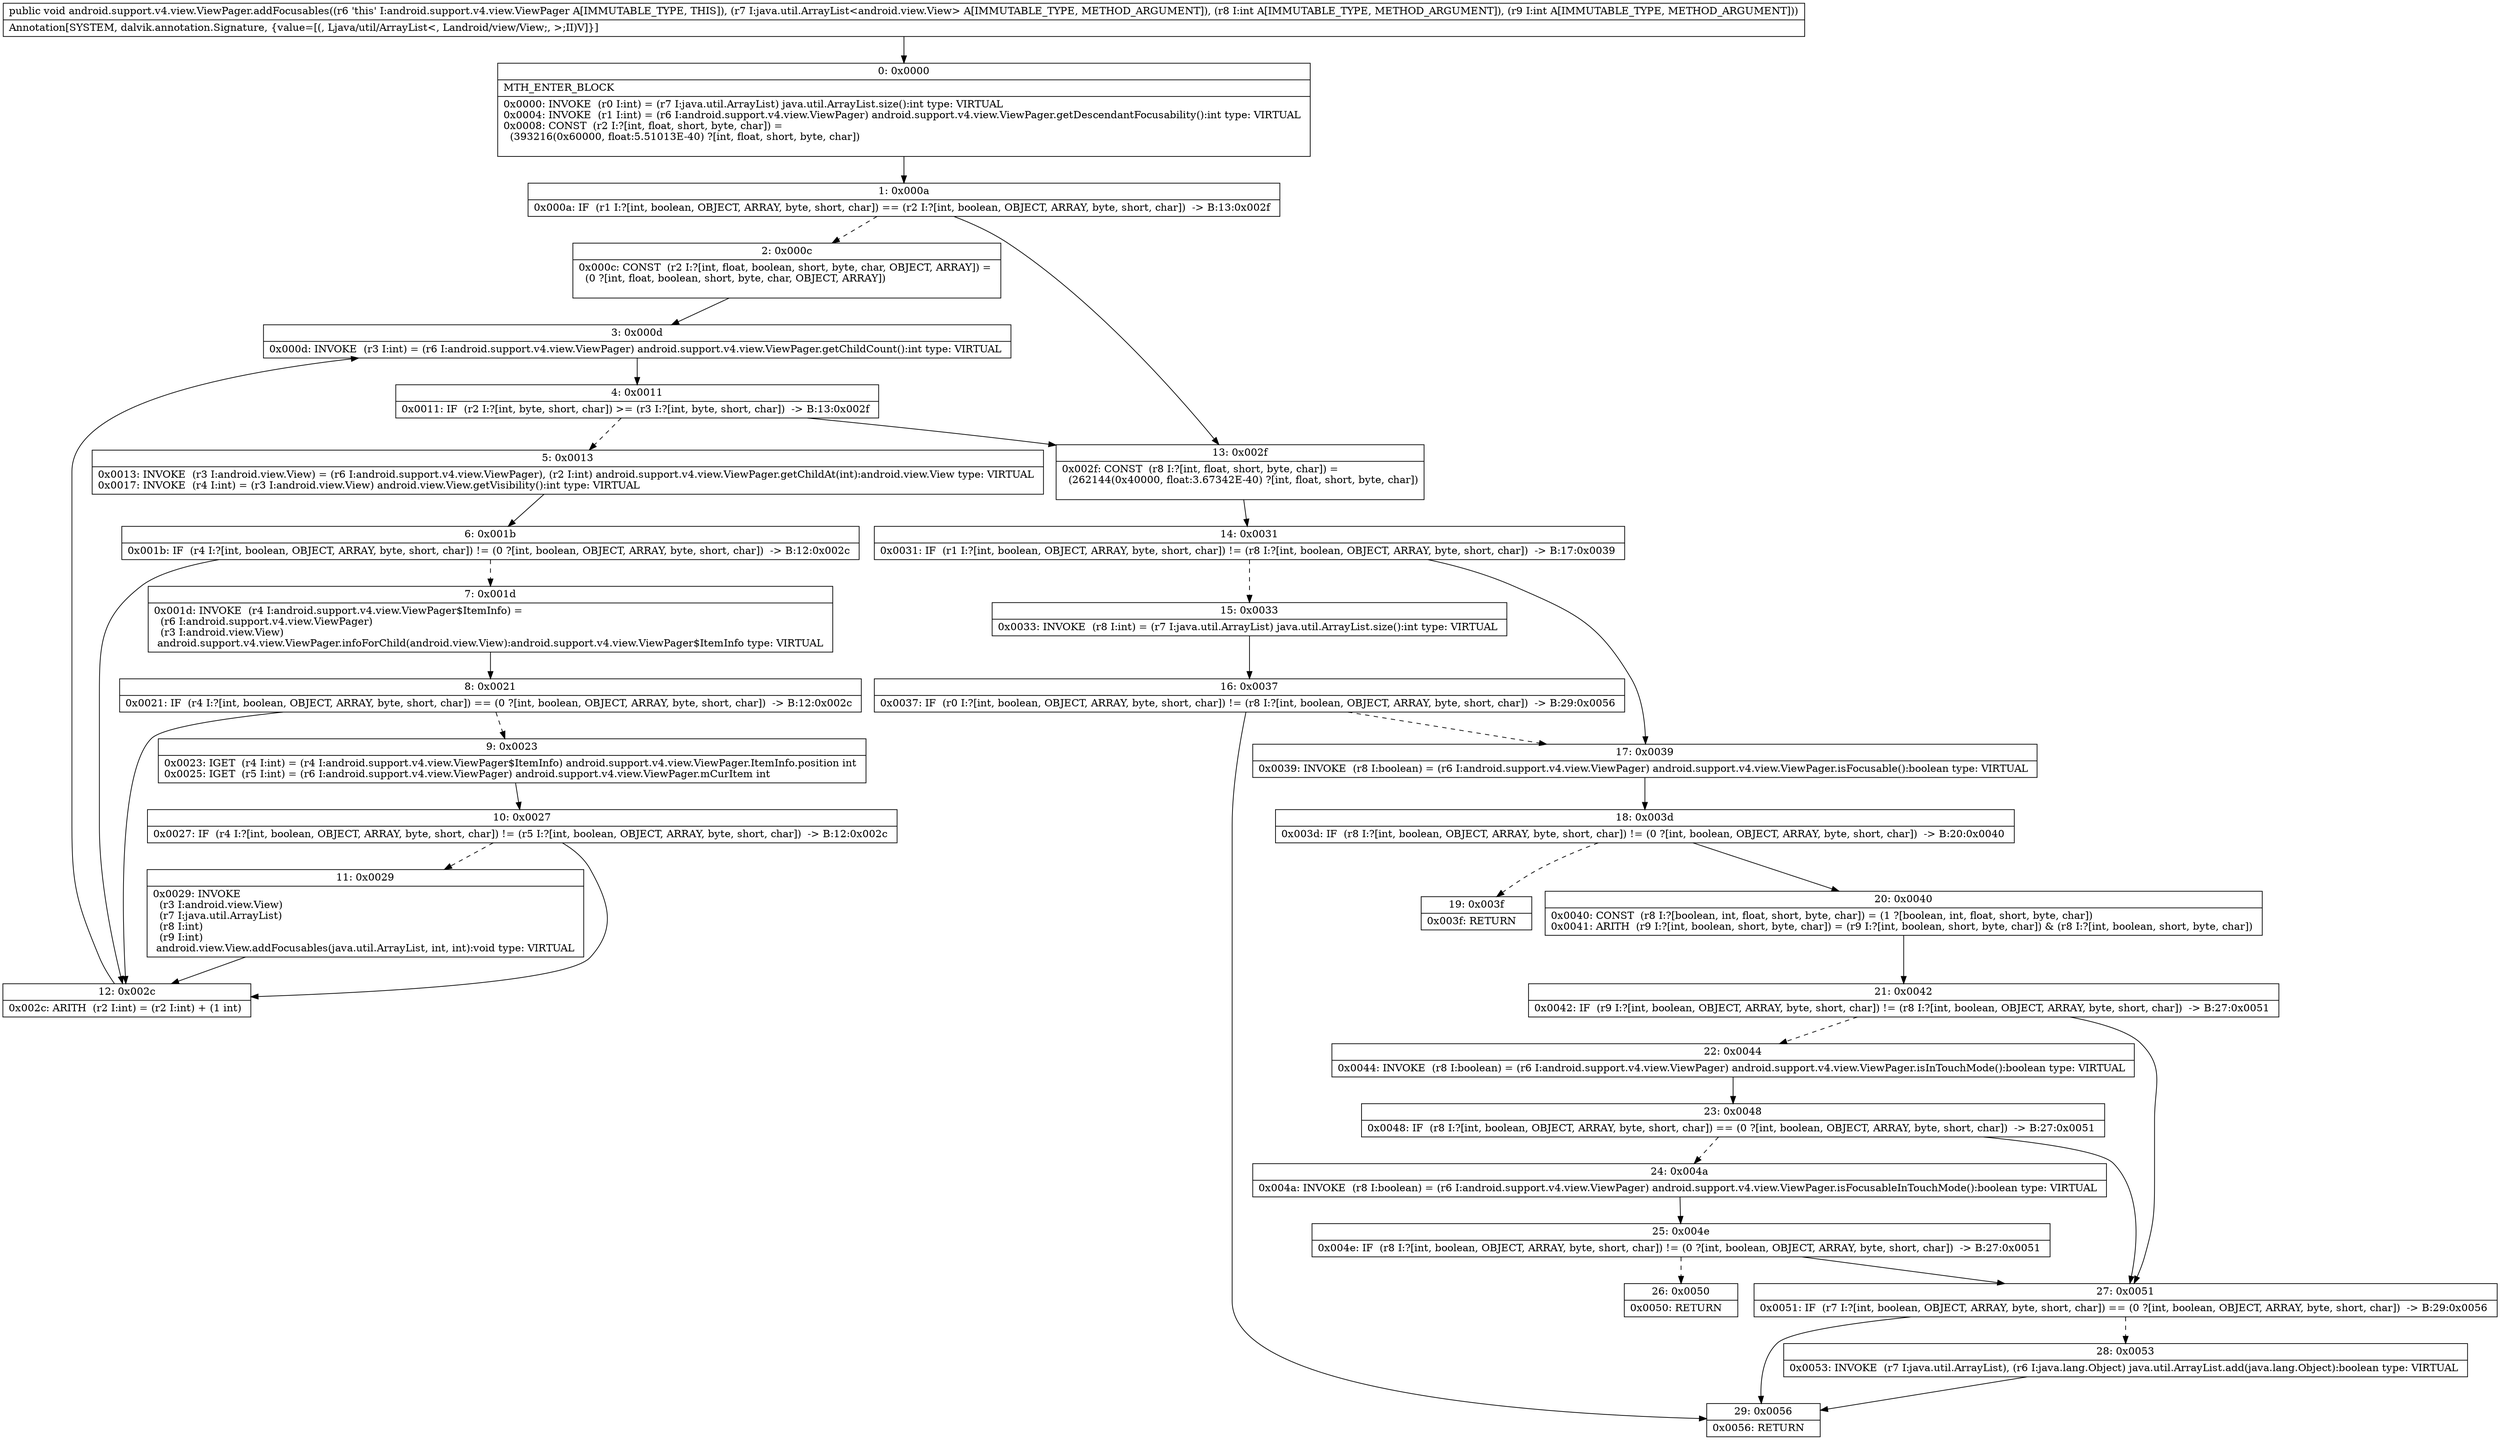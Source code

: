 digraph "CFG forandroid.support.v4.view.ViewPager.addFocusables(Ljava\/util\/ArrayList;II)V" {
Node_0 [shape=record,label="{0\:\ 0x0000|MTH_ENTER_BLOCK\l|0x0000: INVOKE  (r0 I:int) = (r7 I:java.util.ArrayList) java.util.ArrayList.size():int type: VIRTUAL \l0x0004: INVOKE  (r1 I:int) = (r6 I:android.support.v4.view.ViewPager) android.support.v4.view.ViewPager.getDescendantFocusability():int type: VIRTUAL \l0x0008: CONST  (r2 I:?[int, float, short, byte, char]) = \l  (393216(0x60000, float:5.51013E\-40) ?[int, float, short, byte, char])\l \l}"];
Node_1 [shape=record,label="{1\:\ 0x000a|0x000a: IF  (r1 I:?[int, boolean, OBJECT, ARRAY, byte, short, char]) == (r2 I:?[int, boolean, OBJECT, ARRAY, byte, short, char])  \-\> B:13:0x002f \l}"];
Node_2 [shape=record,label="{2\:\ 0x000c|0x000c: CONST  (r2 I:?[int, float, boolean, short, byte, char, OBJECT, ARRAY]) = \l  (0 ?[int, float, boolean, short, byte, char, OBJECT, ARRAY])\l \l}"];
Node_3 [shape=record,label="{3\:\ 0x000d|0x000d: INVOKE  (r3 I:int) = (r6 I:android.support.v4.view.ViewPager) android.support.v4.view.ViewPager.getChildCount():int type: VIRTUAL \l}"];
Node_4 [shape=record,label="{4\:\ 0x0011|0x0011: IF  (r2 I:?[int, byte, short, char]) \>= (r3 I:?[int, byte, short, char])  \-\> B:13:0x002f \l}"];
Node_5 [shape=record,label="{5\:\ 0x0013|0x0013: INVOKE  (r3 I:android.view.View) = (r6 I:android.support.v4.view.ViewPager), (r2 I:int) android.support.v4.view.ViewPager.getChildAt(int):android.view.View type: VIRTUAL \l0x0017: INVOKE  (r4 I:int) = (r3 I:android.view.View) android.view.View.getVisibility():int type: VIRTUAL \l}"];
Node_6 [shape=record,label="{6\:\ 0x001b|0x001b: IF  (r4 I:?[int, boolean, OBJECT, ARRAY, byte, short, char]) != (0 ?[int, boolean, OBJECT, ARRAY, byte, short, char])  \-\> B:12:0x002c \l}"];
Node_7 [shape=record,label="{7\:\ 0x001d|0x001d: INVOKE  (r4 I:android.support.v4.view.ViewPager$ItemInfo) = \l  (r6 I:android.support.v4.view.ViewPager)\l  (r3 I:android.view.View)\l android.support.v4.view.ViewPager.infoForChild(android.view.View):android.support.v4.view.ViewPager$ItemInfo type: VIRTUAL \l}"];
Node_8 [shape=record,label="{8\:\ 0x0021|0x0021: IF  (r4 I:?[int, boolean, OBJECT, ARRAY, byte, short, char]) == (0 ?[int, boolean, OBJECT, ARRAY, byte, short, char])  \-\> B:12:0x002c \l}"];
Node_9 [shape=record,label="{9\:\ 0x0023|0x0023: IGET  (r4 I:int) = (r4 I:android.support.v4.view.ViewPager$ItemInfo) android.support.v4.view.ViewPager.ItemInfo.position int \l0x0025: IGET  (r5 I:int) = (r6 I:android.support.v4.view.ViewPager) android.support.v4.view.ViewPager.mCurItem int \l}"];
Node_10 [shape=record,label="{10\:\ 0x0027|0x0027: IF  (r4 I:?[int, boolean, OBJECT, ARRAY, byte, short, char]) != (r5 I:?[int, boolean, OBJECT, ARRAY, byte, short, char])  \-\> B:12:0x002c \l}"];
Node_11 [shape=record,label="{11\:\ 0x0029|0x0029: INVOKE  \l  (r3 I:android.view.View)\l  (r7 I:java.util.ArrayList)\l  (r8 I:int)\l  (r9 I:int)\l android.view.View.addFocusables(java.util.ArrayList, int, int):void type: VIRTUAL \l}"];
Node_12 [shape=record,label="{12\:\ 0x002c|0x002c: ARITH  (r2 I:int) = (r2 I:int) + (1 int) \l}"];
Node_13 [shape=record,label="{13\:\ 0x002f|0x002f: CONST  (r8 I:?[int, float, short, byte, char]) = \l  (262144(0x40000, float:3.67342E\-40) ?[int, float, short, byte, char])\l \l}"];
Node_14 [shape=record,label="{14\:\ 0x0031|0x0031: IF  (r1 I:?[int, boolean, OBJECT, ARRAY, byte, short, char]) != (r8 I:?[int, boolean, OBJECT, ARRAY, byte, short, char])  \-\> B:17:0x0039 \l}"];
Node_15 [shape=record,label="{15\:\ 0x0033|0x0033: INVOKE  (r8 I:int) = (r7 I:java.util.ArrayList) java.util.ArrayList.size():int type: VIRTUAL \l}"];
Node_16 [shape=record,label="{16\:\ 0x0037|0x0037: IF  (r0 I:?[int, boolean, OBJECT, ARRAY, byte, short, char]) != (r8 I:?[int, boolean, OBJECT, ARRAY, byte, short, char])  \-\> B:29:0x0056 \l}"];
Node_17 [shape=record,label="{17\:\ 0x0039|0x0039: INVOKE  (r8 I:boolean) = (r6 I:android.support.v4.view.ViewPager) android.support.v4.view.ViewPager.isFocusable():boolean type: VIRTUAL \l}"];
Node_18 [shape=record,label="{18\:\ 0x003d|0x003d: IF  (r8 I:?[int, boolean, OBJECT, ARRAY, byte, short, char]) != (0 ?[int, boolean, OBJECT, ARRAY, byte, short, char])  \-\> B:20:0x0040 \l}"];
Node_19 [shape=record,label="{19\:\ 0x003f|0x003f: RETURN   \l}"];
Node_20 [shape=record,label="{20\:\ 0x0040|0x0040: CONST  (r8 I:?[boolean, int, float, short, byte, char]) = (1 ?[boolean, int, float, short, byte, char]) \l0x0041: ARITH  (r9 I:?[int, boolean, short, byte, char]) = (r9 I:?[int, boolean, short, byte, char]) & (r8 I:?[int, boolean, short, byte, char]) \l}"];
Node_21 [shape=record,label="{21\:\ 0x0042|0x0042: IF  (r9 I:?[int, boolean, OBJECT, ARRAY, byte, short, char]) != (r8 I:?[int, boolean, OBJECT, ARRAY, byte, short, char])  \-\> B:27:0x0051 \l}"];
Node_22 [shape=record,label="{22\:\ 0x0044|0x0044: INVOKE  (r8 I:boolean) = (r6 I:android.support.v4.view.ViewPager) android.support.v4.view.ViewPager.isInTouchMode():boolean type: VIRTUAL \l}"];
Node_23 [shape=record,label="{23\:\ 0x0048|0x0048: IF  (r8 I:?[int, boolean, OBJECT, ARRAY, byte, short, char]) == (0 ?[int, boolean, OBJECT, ARRAY, byte, short, char])  \-\> B:27:0x0051 \l}"];
Node_24 [shape=record,label="{24\:\ 0x004a|0x004a: INVOKE  (r8 I:boolean) = (r6 I:android.support.v4.view.ViewPager) android.support.v4.view.ViewPager.isFocusableInTouchMode():boolean type: VIRTUAL \l}"];
Node_25 [shape=record,label="{25\:\ 0x004e|0x004e: IF  (r8 I:?[int, boolean, OBJECT, ARRAY, byte, short, char]) != (0 ?[int, boolean, OBJECT, ARRAY, byte, short, char])  \-\> B:27:0x0051 \l}"];
Node_26 [shape=record,label="{26\:\ 0x0050|0x0050: RETURN   \l}"];
Node_27 [shape=record,label="{27\:\ 0x0051|0x0051: IF  (r7 I:?[int, boolean, OBJECT, ARRAY, byte, short, char]) == (0 ?[int, boolean, OBJECT, ARRAY, byte, short, char])  \-\> B:29:0x0056 \l}"];
Node_28 [shape=record,label="{28\:\ 0x0053|0x0053: INVOKE  (r7 I:java.util.ArrayList), (r6 I:java.lang.Object) java.util.ArrayList.add(java.lang.Object):boolean type: VIRTUAL \l}"];
Node_29 [shape=record,label="{29\:\ 0x0056|0x0056: RETURN   \l}"];
MethodNode[shape=record,label="{public void android.support.v4.view.ViewPager.addFocusables((r6 'this' I:android.support.v4.view.ViewPager A[IMMUTABLE_TYPE, THIS]), (r7 I:java.util.ArrayList\<android.view.View\> A[IMMUTABLE_TYPE, METHOD_ARGUMENT]), (r8 I:int A[IMMUTABLE_TYPE, METHOD_ARGUMENT]), (r9 I:int A[IMMUTABLE_TYPE, METHOD_ARGUMENT]))  | Annotation[SYSTEM, dalvik.annotation.Signature, \{value=[(, Ljava\/util\/ArrayList\<, Landroid\/view\/View;, \>;II)V]\}]\l}"];
MethodNode -> Node_0;
Node_0 -> Node_1;
Node_1 -> Node_2[style=dashed];
Node_1 -> Node_13;
Node_2 -> Node_3;
Node_3 -> Node_4;
Node_4 -> Node_5[style=dashed];
Node_4 -> Node_13;
Node_5 -> Node_6;
Node_6 -> Node_7[style=dashed];
Node_6 -> Node_12;
Node_7 -> Node_8;
Node_8 -> Node_9[style=dashed];
Node_8 -> Node_12;
Node_9 -> Node_10;
Node_10 -> Node_11[style=dashed];
Node_10 -> Node_12;
Node_11 -> Node_12;
Node_12 -> Node_3;
Node_13 -> Node_14;
Node_14 -> Node_15[style=dashed];
Node_14 -> Node_17;
Node_15 -> Node_16;
Node_16 -> Node_17[style=dashed];
Node_16 -> Node_29;
Node_17 -> Node_18;
Node_18 -> Node_19[style=dashed];
Node_18 -> Node_20;
Node_20 -> Node_21;
Node_21 -> Node_22[style=dashed];
Node_21 -> Node_27;
Node_22 -> Node_23;
Node_23 -> Node_24[style=dashed];
Node_23 -> Node_27;
Node_24 -> Node_25;
Node_25 -> Node_26[style=dashed];
Node_25 -> Node_27;
Node_27 -> Node_28[style=dashed];
Node_27 -> Node_29;
Node_28 -> Node_29;
}

